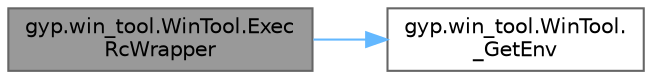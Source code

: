 digraph "gyp.win_tool.WinTool.ExecRcWrapper"
{
 // LATEX_PDF_SIZE
  bgcolor="transparent";
  edge [fontname=Helvetica,fontsize=10,labelfontname=Helvetica,labelfontsize=10];
  node [fontname=Helvetica,fontsize=10,shape=box,height=0.2,width=0.4];
  rankdir="LR";
  Node1 [id="Node000001",label="gyp.win_tool.WinTool.Exec\lRcWrapper",height=0.2,width=0.4,color="gray40", fillcolor="grey60", style="filled", fontcolor="black",tooltip=" "];
  Node1 -> Node2 [id="edge1_Node000001_Node000002",color="steelblue1",style="solid",tooltip=" "];
  Node2 [id="Node000002",label="gyp.win_tool.WinTool.\l_GetEnv",height=0.2,width=0.4,color="grey40", fillcolor="white", style="filled",URL="$classgyp_1_1win__tool_1_1_win_tool.html#a5892f89822ebf91559f96c44baad61b9",tooltip=" "];
}
